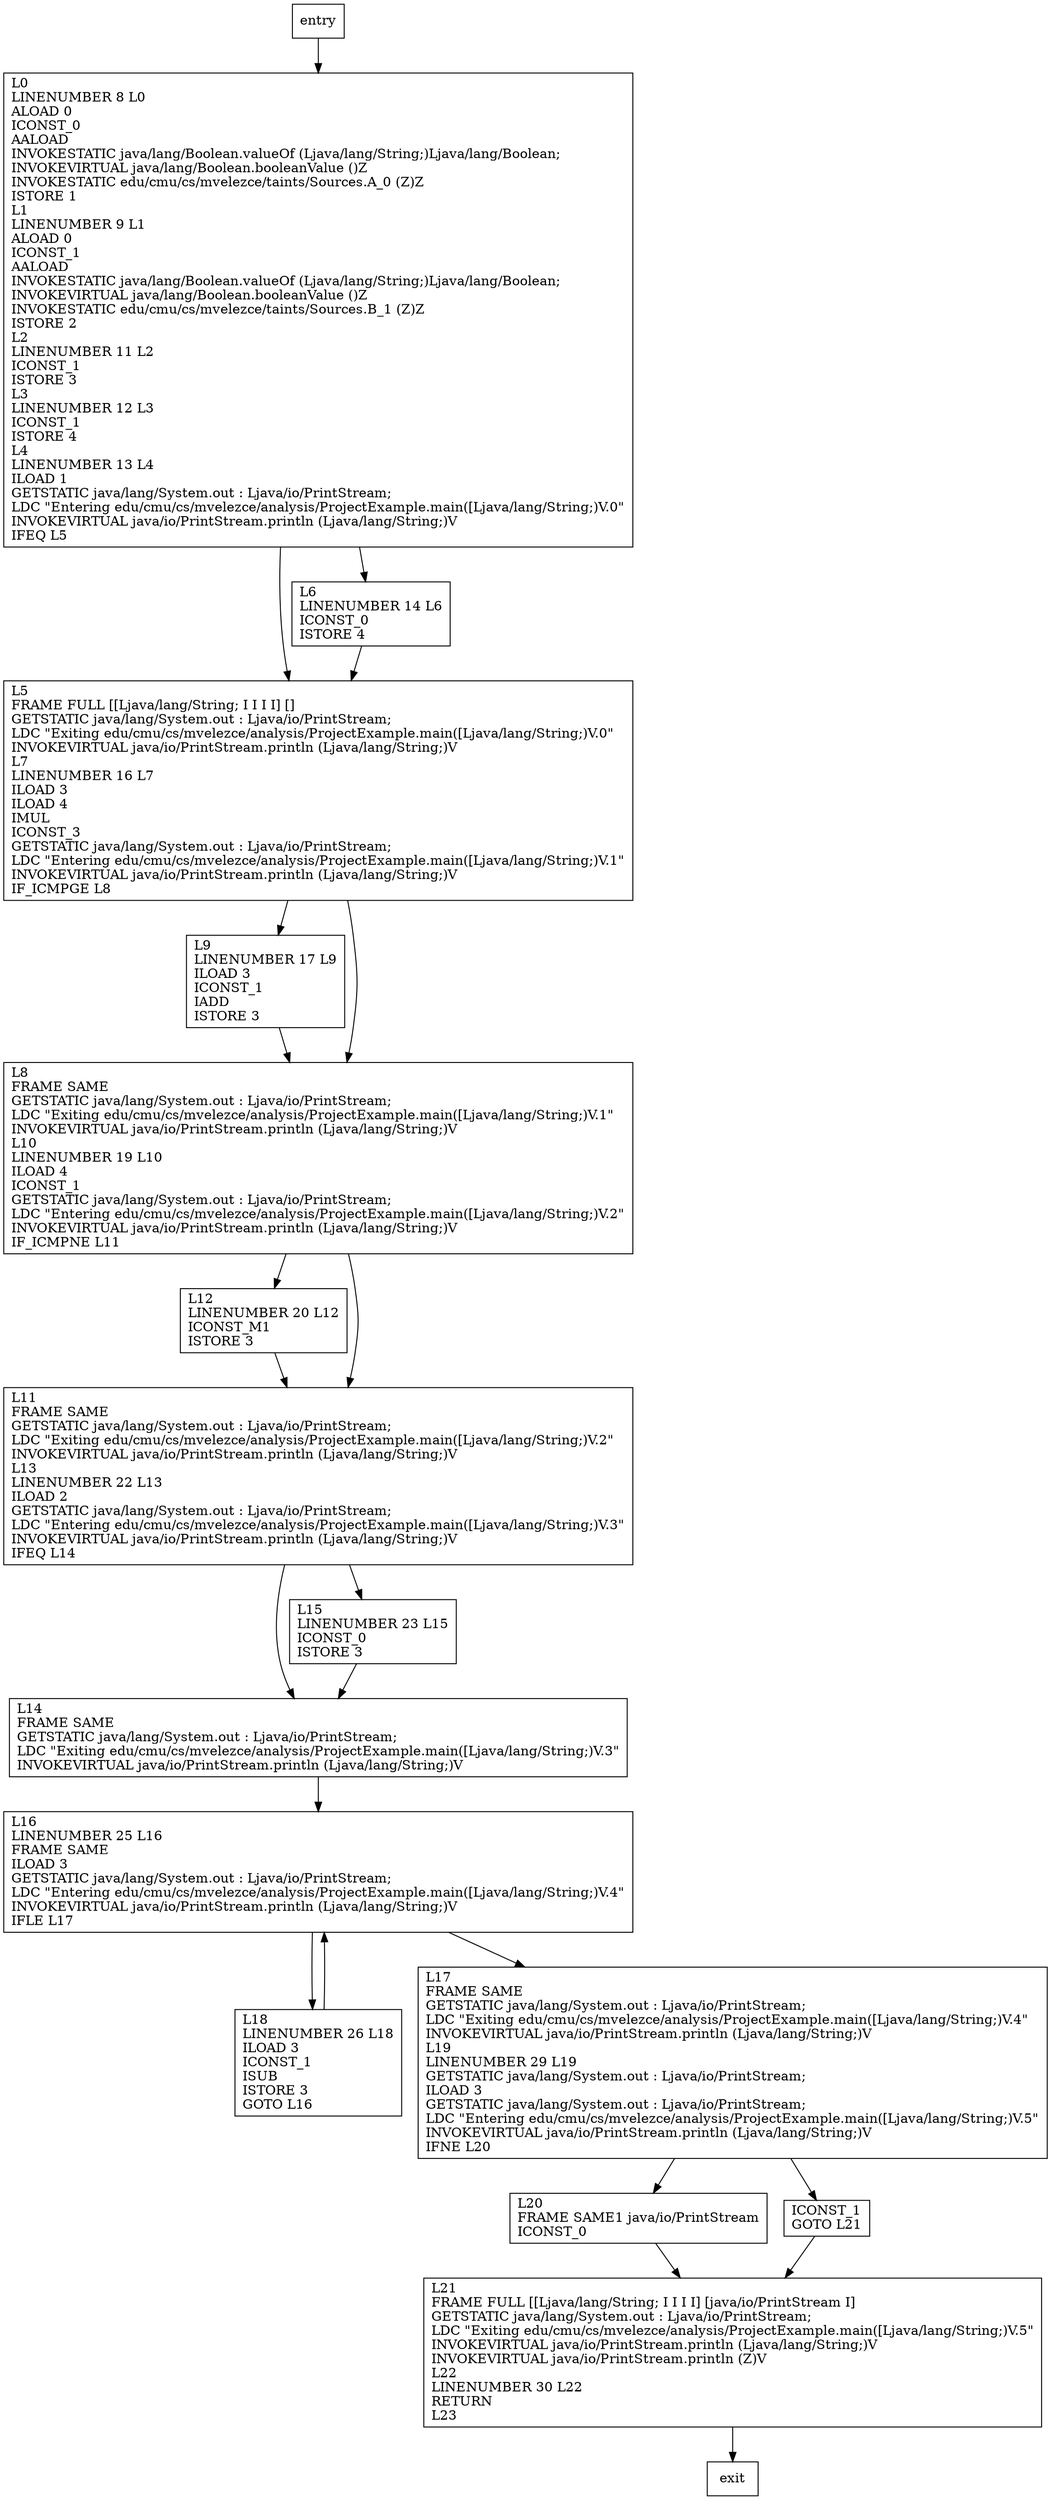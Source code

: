 digraph main {
node [shape=record];
1000719581 [label="L9\lLINENUMBER 17 L9\lILOAD 3\lICONST_1\lIADD\lISTORE 3\l"];
1433690944 [label="L12\lLINENUMBER 20 L12\lICONST_M1\lISTORE 3\l"];
17041642 [label="L20\lFRAME SAME1 java/io/PrintStream\lICONST_0\l"];
1207739340 [label="L11\lFRAME SAME\lGETSTATIC java/lang/System.out : Ljava/io/PrintStream;\lLDC \"Exiting edu/cmu/cs/mvelezce/analysis/ProjectExample.main([Ljava/lang/String;)V.2\"\lINVOKEVIRTUAL java/io/PrintStream.println (Ljava/lang/String;)V\lL13\lLINENUMBER 22 L13\lILOAD 2\lGETSTATIC java/lang/System.out : Ljava/io/PrintStream;\lLDC \"Entering edu/cmu/cs/mvelezce/analysis/ProjectExample.main([Ljava/lang/String;)V.3\"\lINVOKEVIRTUAL java/io/PrintStream.println (Ljava/lang/String;)V\lIFEQ L14\l"];
1566238378 [label="L16\lLINENUMBER 25 L16\lFRAME SAME\lILOAD 3\lGETSTATIC java/lang/System.out : Ljava/io/PrintStream;\lLDC \"Entering edu/cmu/cs/mvelezce/analysis/ProjectExample.main([Ljava/lang/String;)V.4\"\lINVOKEVIRTUAL java/io/PrintStream.println (Ljava/lang/String;)V\lIFLE L17\l"];
1779202806 [label="L14\lFRAME SAME\lGETSTATIC java/lang/System.out : Ljava/io/PrintStream;\lLDC \"Exiting edu/cmu/cs/mvelezce/analysis/ProjectExample.main([Ljava/lang/String;)V.3\"\lINVOKEVIRTUAL java/io/PrintStream.println (Ljava/lang/String;)V\l"];
1031486232 [label="L21\lFRAME FULL [[Ljava/lang/String; I I I I] [java/io/PrintStream I]\lGETSTATIC java/lang/System.out : Ljava/io/PrintStream;\lLDC \"Exiting edu/cmu/cs/mvelezce/analysis/ProjectExample.main([Ljava/lang/String;)V.5\"\lINVOKEVIRTUAL java/io/PrintStream.println (Ljava/lang/String;)V\lINVOKEVIRTUAL java/io/PrintStream.println (Z)V\lL22\lLINENUMBER 30 L22\lRETURN\lL23\l"];
734191650 [label="L18\lLINENUMBER 26 L18\lILOAD 3\lICONST_1\lISUB\lISTORE 3\lGOTO L16\l"];
199344266 [label="ICONST_1\lGOTO L21\l"];
1212897825 [label="L5\lFRAME FULL [[Ljava/lang/String; I I I I] []\lGETSTATIC java/lang/System.out : Ljava/io/PrintStream;\lLDC \"Exiting edu/cmu/cs/mvelezce/analysis/ProjectExample.main([Ljava/lang/String;)V.0\"\lINVOKEVIRTUAL java/io/PrintStream.println (Ljava/lang/String;)V\lL7\lLINENUMBER 16 L7\lILOAD 3\lILOAD 4\lIMUL\lICONST_3\lGETSTATIC java/lang/System.out : Ljava/io/PrintStream;\lLDC \"Entering edu/cmu/cs/mvelezce/analysis/ProjectExample.main([Ljava/lang/String;)V.1\"\lINVOKEVIRTUAL java/io/PrintStream.println (Ljava/lang/String;)V\lIF_ICMPGE L8\l"];
2132465734 [label="L15\lLINENUMBER 23 L15\lICONST_0\lISTORE 3\l"];
295145298 [label="L0\lLINENUMBER 8 L0\lALOAD 0\lICONST_0\lAALOAD\lINVOKESTATIC java/lang/Boolean.valueOf (Ljava/lang/String;)Ljava/lang/Boolean;\lINVOKEVIRTUAL java/lang/Boolean.booleanValue ()Z\lINVOKESTATIC edu/cmu/cs/mvelezce/taints/Sources.A_0 (Z)Z\lISTORE 1\lL1\lLINENUMBER 9 L1\lALOAD 0\lICONST_1\lAALOAD\lINVOKESTATIC java/lang/Boolean.valueOf (Ljava/lang/String;)Ljava/lang/Boolean;\lINVOKEVIRTUAL java/lang/Boolean.booleanValue ()Z\lINVOKESTATIC edu/cmu/cs/mvelezce/taints/Sources.B_1 (Z)Z\lISTORE 2\lL2\lLINENUMBER 11 L2\lICONST_1\lISTORE 3\lL3\lLINENUMBER 12 L3\lICONST_1\lISTORE 4\lL4\lLINENUMBER 13 L4\lILOAD 1\lGETSTATIC java/lang/System.out : Ljava/io/PrintStream;\lLDC \"Entering edu/cmu/cs/mvelezce/analysis/ProjectExample.main([Ljava/lang/String;)V.0\"\lINVOKEVIRTUAL java/io/PrintStream.println (Ljava/lang/String;)V\lIFEQ L5\l"];
1040733616 [label="L6\lLINENUMBER 14 L6\lICONST_0\lISTORE 4\l"];
571532390 [label="L17\lFRAME SAME\lGETSTATIC java/lang/System.out : Ljava/io/PrintStream;\lLDC \"Exiting edu/cmu/cs/mvelezce/analysis/ProjectExample.main([Ljava/lang/String;)V.4\"\lINVOKEVIRTUAL java/io/PrintStream.println (Ljava/lang/String;)V\lL19\lLINENUMBER 29 L19\lGETSTATIC java/lang/System.out : Ljava/io/PrintStream;\lILOAD 3\lGETSTATIC java/lang/System.out : Ljava/io/PrintStream;\lLDC \"Entering edu/cmu/cs/mvelezce/analysis/ProjectExample.main([Ljava/lang/String;)V.5\"\lINVOKEVIRTUAL java/io/PrintStream.println (Ljava/lang/String;)V\lIFNE L20\l"];
384119884 [label="L8\lFRAME SAME\lGETSTATIC java/lang/System.out : Ljava/io/PrintStream;\lLDC \"Exiting edu/cmu/cs/mvelezce/analysis/ProjectExample.main([Ljava/lang/String;)V.1\"\lINVOKEVIRTUAL java/io/PrintStream.println (Ljava/lang/String;)V\lL10\lLINENUMBER 19 L10\lILOAD 4\lICONST_1\lGETSTATIC java/lang/System.out : Ljava/io/PrintStream;\lLDC \"Entering edu/cmu/cs/mvelezce/analysis/ProjectExample.main([Ljava/lang/String;)V.2\"\lINVOKEVIRTUAL java/io/PrintStream.println (Ljava/lang/String;)V\lIF_ICMPNE L11\l"];
entry;
exit;
1000719581 -> 384119884;
1433690944 -> 1207739340;
17041642 -> 1031486232;
1207739340 -> 2132465734;
1207739340 -> 1779202806;
1566238378 -> 571532390;
1566238378 -> 734191650;
1779202806 -> 1566238378;
1031486232 -> exit;
734191650 -> 1566238378;
199344266 -> 1031486232;
1212897825 -> 1000719581;
1212897825 -> 384119884;
entry -> 295145298;
2132465734 -> 1779202806;
295145298 -> 1040733616;
295145298 -> 1212897825;
1040733616 -> 1212897825;
571532390 -> 17041642;
571532390 -> 199344266;
384119884 -> 1433690944;
384119884 -> 1207739340;
}
